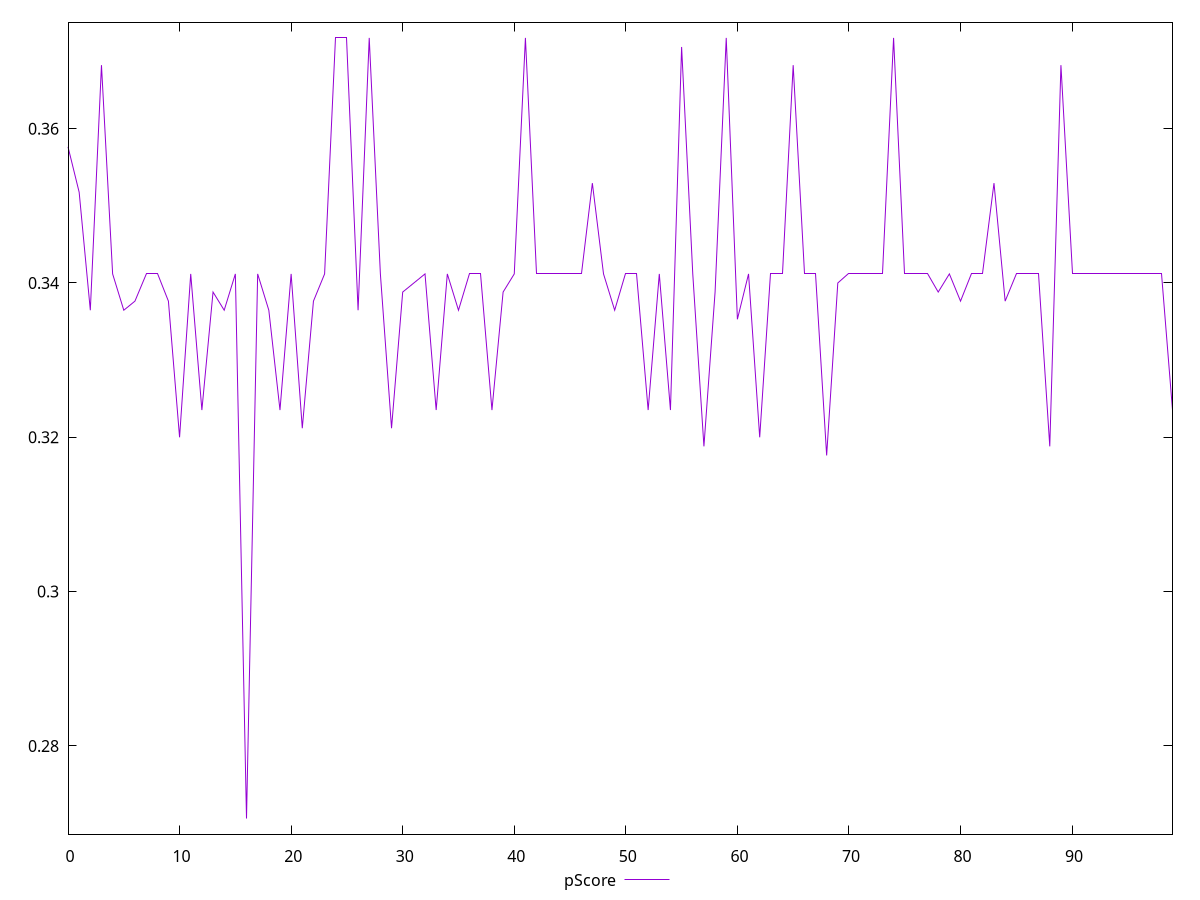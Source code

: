 reset

$pScore <<EOF
0 0.35764705882352943
1 0.3517647058823529
2 0.3364705882352941
3 0.36823529411764705
4 0.3411764705882353
5 0.3364705882352941
6 0.3376470588235294
7 0.3411764705882353
8 0.3411764705882353
9 0.3376470588235294
10 0.32
11 0.3411764705882353
12 0.32352941176470584
13 0.3388235294117647
14 0.3364705882352941
15 0.3411764705882353
16 0.27058823529411763
17 0.3411764705882353
18 0.3364705882352941
19 0.32352941176470584
20 0.3411764705882353
21 0.3211764705882353
22 0.3376470588235294
23 0.3411764705882353
24 0.37176470588235294
25 0.37176470588235294
26 0.3364705882352941
27 0.37176470588235294
28 0.3411764705882353
29 0.3211764705882353
30 0.3388235294117647
31 0.33999999999999997
32 0.3411764705882353
33 0.32352941176470584
34 0.3411764705882353
35 0.3364705882352941
36 0.3411764705882353
37 0.3411764705882353
38 0.32352941176470584
39 0.3388235294117647
40 0.3411764705882353
41 0.37176470588235294
42 0.3411764705882353
43 0.3411764705882353
44 0.3411764705882353
45 0.3411764705882353
46 0.3411764705882353
47 0.3529411764705882
48 0.3411764705882353
49 0.3364705882352941
50 0.3411764705882353
51 0.3411764705882353
52 0.32352941176470584
53 0.3411764705882353
54 0.32352941176470584
55 0.37058823529411766
56 0.3411764705882353
57 0.31882352941176473
58 0.3388235294117647
59 0.37176470588235294
60 0.33529411764705885
61 0.3411764705882353
62 0.32
63 0.3411764705882353
64 0.3411764705882353
65 0.36823529411764705
66 0.3411764705882353
67 0.3411764705882353
68 0.3176470588235294
69 0.33999999999999997
70 0.3411764705882353
71 0.3411764705882353
72 0.3411764705882353
73 0.3411764705882353
74 0.37176470588235294
75 0.3411764705882353
76 0.3411764705882353
77 0.3411764705882353
78 0.3388235294117647
79 0.3411764705882353
80 0.3376470588235294
81 0.3411764705882353
82 0.3411764705882353
83 0.3529411764705882
84 0.3376470588235294
85 0.3411764705882353
86 0.3411764705882353
87 0.3411764705882353
88 0.31882352941176473
89 0.36823529411764705
90 0.3411764705882353
91 0.3411764705882353
92 0.3411764705882353
93 0.3411764705882353
94 0.3411764705882353
95 0.3411764705882353
96 0.3411764705882353
97 0.3411764705882353
98 0.3411764705882353
99 0.32352941176470584
EOF

set key outside below
set xrange [0:99]
set yrange [0.2685647058823529:0.37378823529411764]
set trange [0.2685647058823529:0.37378823529411764]
set terminal svg size 640, 500 enhanced background rgb 'white'
set output "report_00017_2021-02-10T15-08-03.406Z/unused-javascript/samples/pages+cached+noadtech/pScore/values.svg"

plot $pScore title "pScore" with line

reset
